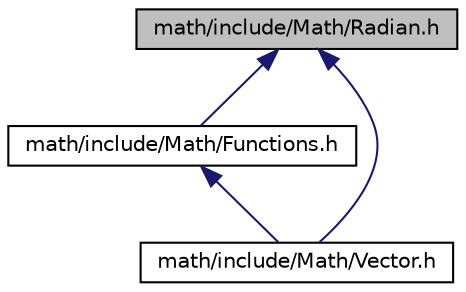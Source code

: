 digraph "math/include/Math/Radian.h"
{
  edge [fontname="Helvetica",fontsize="10",labelfontname="Helvetica",labelfontsize="10"];
  node [fontname="Helvetica",fontsize="10",shape=record];
  Node3 [label="math/include/Math/Radian.h",height=0.2,width=0.4,color="black", fillcolor="grey75", style="filled", fontcolor="black"];
  Node3 -> Node4 [dir="back",color="midnightblue",fontsize="10",style="solid",fontname="Helvetica"];
  Node4 [label="math/include/Math/Functions.h",height=0.2,width=0.4,color="black", fillcolor="white", style="filled",URL="$Functions_8h.html"];
  Node4 -> Node5 [dir="back",color="midnightblue",fontsize="10",style="solid",fontname="Helvetica"];
  Node5 [label="math/include/Math/Vector.h",height=0.2,width=0.4,color="black", fillcolor="white", style="filled",URL="$Vector_8h.html"];
  Node3 -> Node5 [dir="back",color="midnightblue",fontsize="10",style="solid",fontname="Helvetica"];
}

